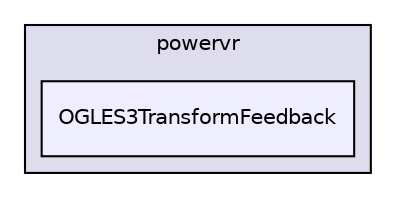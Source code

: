 digraph "PVR/SDK_3.4/Examples/Intermediate/TransformFeedback/OGLES3/Build/Android/src/com/powervr/OGLES3TransformFeedback" {
  compound=true
  node [ fontsize="10", fontname="Helvetica"];
  edge [ labelfontsize="10", labelfontname="Helvetica"];
  subgraph clusterdir_25b55cd6edebd20fadc7bb1888342845 {
    graph [ bgcolor="#ddddee", pencolor="black", label="powervr" fontname="Helvetica", fontsize="10", URL="dir_25b55cd6edebd20fadc7bb1888342845.html"]
  dir_dd4b4672e08a51df6e06db235f5edb16 [shape=box, label="OGLES3TransformFeedback", style="filled", fillcolor="#eeeeff", pencolor="black", URL="dir_dd4b4672e08a51df6e06db235f5edb16.html"];
  }
}
